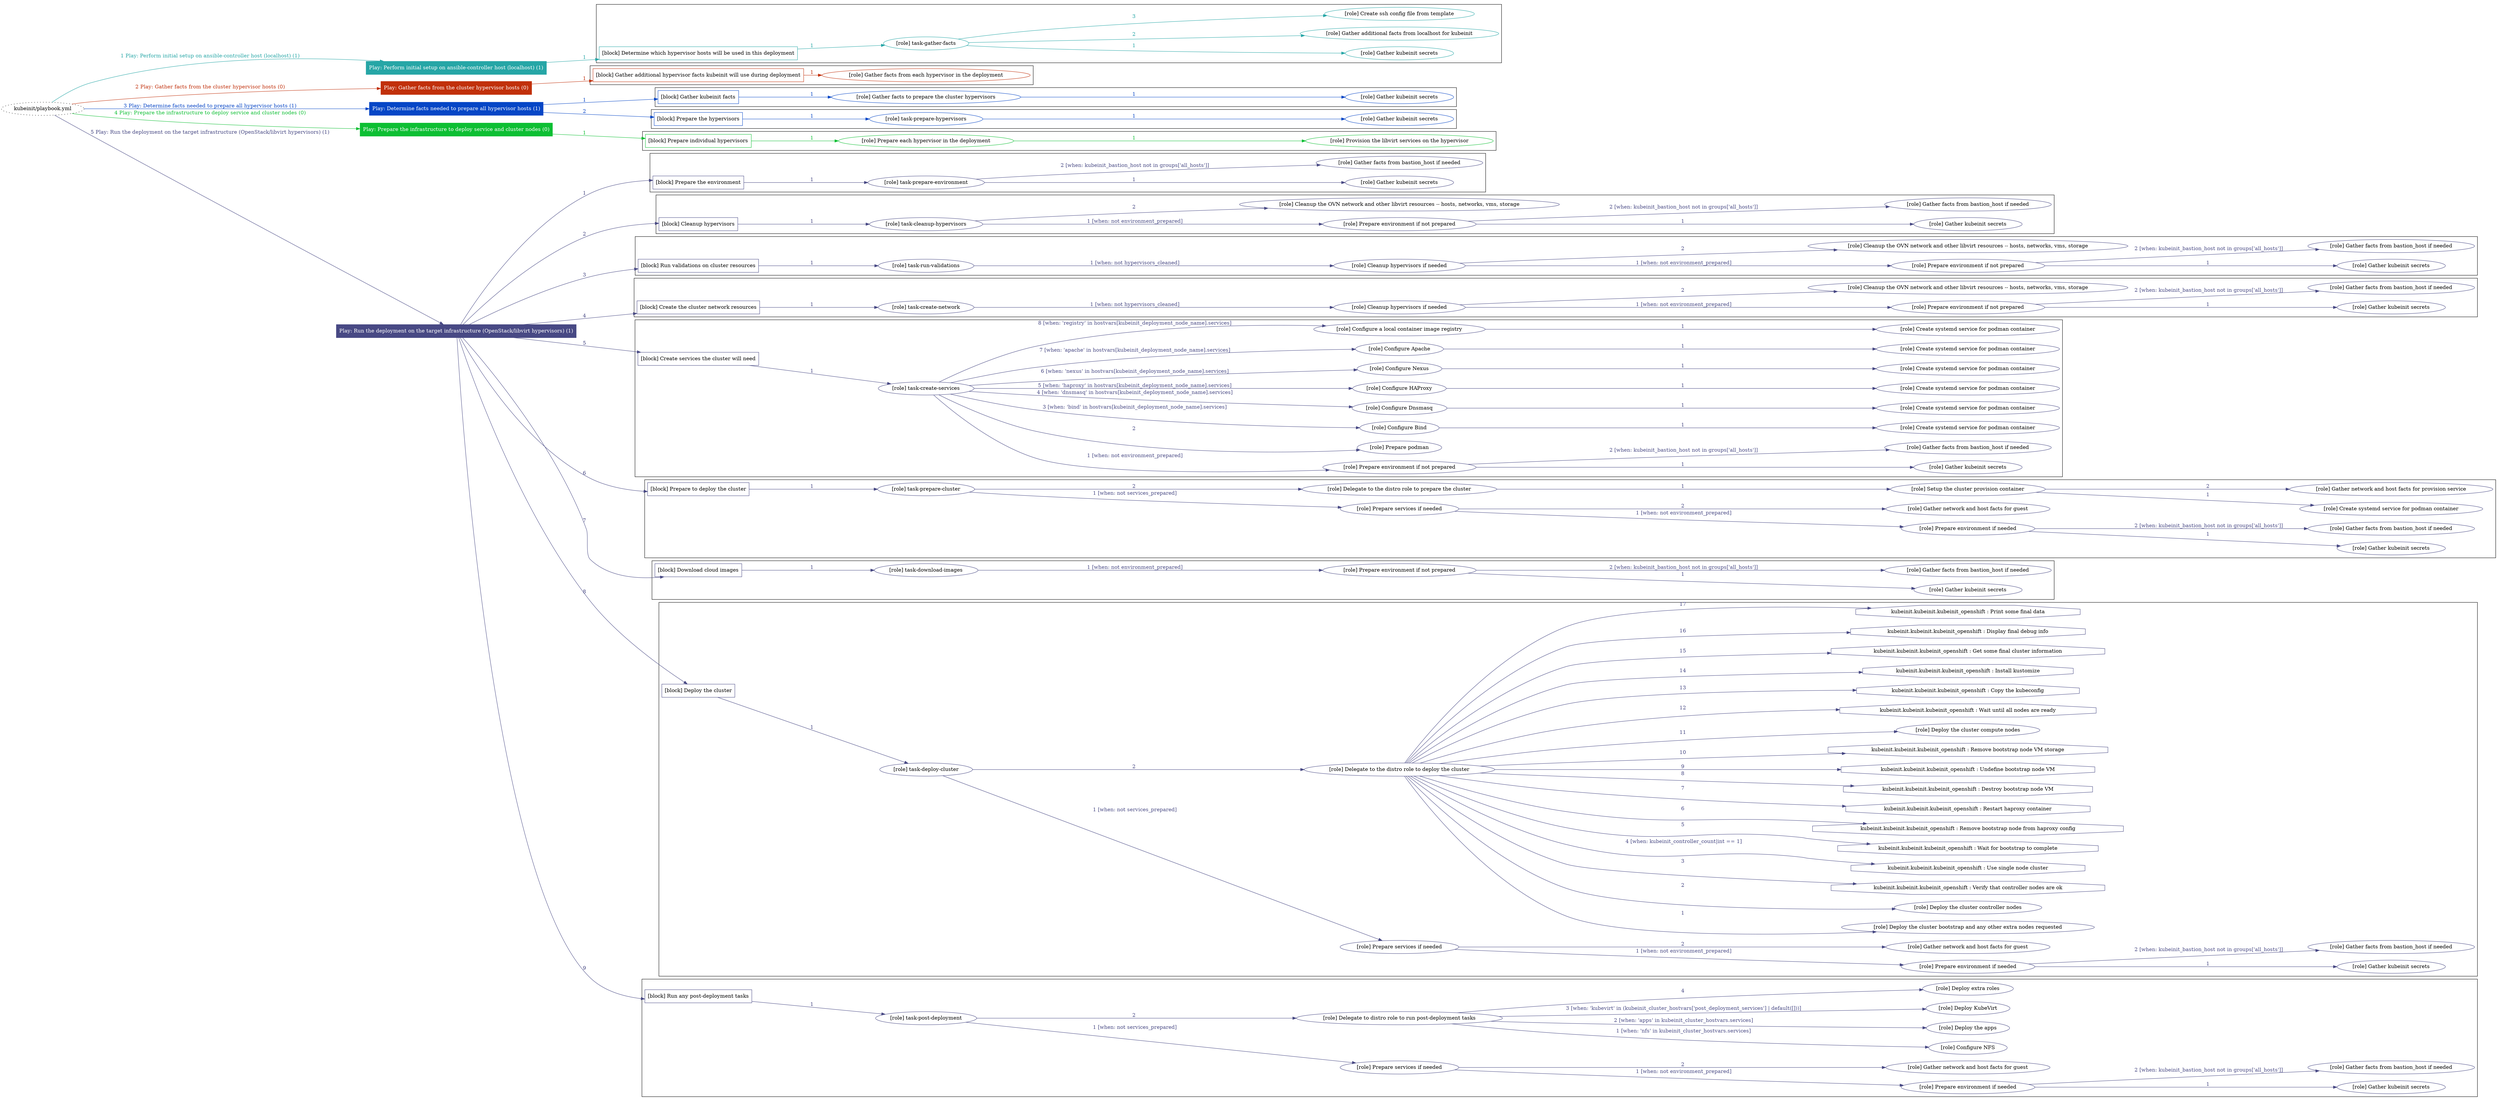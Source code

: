 digraph {
	graph [concentrate=true ordering=in rankdir=LR ratio=fill]
	edge [esep=5 sep=10]
	"kubeinit/playbook.yml" [URL="/home/runner/work/kubeinit/kubeinit/kubeinit/playbook.yml" id=playbook_22f2def9 style=dotted]
	"kubeinit/playbook.yml" -> play_e9d49653 [label="1 Play: Perform initial setup on ansible-controller host (localhost) (1)" color="#26a6a6" fontcolor="#26a6a6" id=edge_play_e9d49653 labeltooltip="1 Play: Perform initial setup on ansible-controller host (localhost) (1)" tooltip="1 Play: Perform initial setup on ansible-controller host (localhost) (1)"]
	subgraph "Play: Perform initial setup on ansible-controller host (localhost) (1)" {
		play_e9d49653 [label="Play: Perform initial setup on ansible-controller host (localhost) (1)" URL="/home/runner/work/kubeinit/kubeinit/kubeinit/playbook.yml" color="#26a6a6" fontcolor="#ffffff" id=play_e9d49653 shape=box style=filled tooltip=localhost]
		play_e9d49653 -> block_858370a3 [label=1 color="#26a6a6" fontcolor="#26a6a6" id=edge_block_858370a3 labeltooltip=1 tooltip=1]
		subgraph cluster_block_858370a3 {
			block_858370a3 [label="[block] Determine which hypervisor hosts will be used in this deployment" URL="/home/runner/work/kubeinit/kubeinit/kubeinit/playbook.yml" color="#26a6a6" id=block_858370a3 labeltooltip="Determine which hypervisor hosts will be used in this deployment" shape=box tooltip="Determine which hypervisor hosts will be used in this deployment"]
			block_858370a3 -> role_59db19fc [label="1 " color="#26a6a6" fontcolor="#26a6a6" id=edge_role_59db19fc labeltooltip="1 " tooltip="1 "]
			subgraph "task-gather-facts" {
				role_59db19fc [label="[role] task-gather-facts" URL="/home/runner/work/kubeinit/kubeinit/kubeinit/playbook.yml" color="#26a6a6" id=role_59db19fc tooltip="task-gather-facts"]
				role_59db19fc -> role_427c5284 [label="1 " color="#26a6a6" fontcolor="#26a6a6" id=edge_role_427c5284 labeltooltip="1 " tooltip="1 "]
				subgraph "Gather kubeinit secrets" {
					role_427c5284 [label="[role] Gather kubeinit secrets" URL="/home/runner/.ansible/collections/ansible_collections/kubeinit/kubeinit/roles/kubeinit_prepare/tasks/build_hypervisors_group.yml" color="#26a6a6" id=role_427c5284 tooltip="Gather kubeinit secrets"]
				}
				role_59db19fc -> role_30c509e7 [label="2 " color="#26a6a6" fontcolor="#26a6a6" id=edge_role_30c509e7 labeltooltip="2 " tooltip="2 "]
				subgraph "Gather additional facts from localhost for kubeinit" {
					role_30c509e7 [label="[role] Gather additional facts from localhost for kubeinit" URL="/home/runner/.ansible/collections/ansible_collections/kubeinit/kubeinit/roles/kubeinit_prepare/tasks/build_hypervisors_group.yml" color="#26a6a6" id=role_30c509e7 tooltip="Gather additional facts from localhost for kubeinit"]
				}
				role_59db19fc -> role_d43e4372 [label="3 " color="#26a6a6" fontcolor="#26a6a6" id=edge_role_d43e4372 labeltooltip="3 " tooltip="3 "]
				subgraph "Create ssh config file from template" {
					role_d43e4372 [label="[role] Create ssh config file from template" URL="/home/runner/.ansible/collections/ansible_collections/kubeinit/kubeinit/roles/kubeinit_prepare/tasks/build_hypervisors_group.yml" color="#26a6a6" id=role_d43e4372 tooltip="Create ssh config file from template"]
				}
			}
		}
	}
	"kubeinit/playbook.yml" -> play_21fd497b [label="2 Play: Gather facts from the cluster hypervisor hosts (0)" color="#c1300b" fontcolor="#c1300b" id=edge_play_21fd497b labeltooltip="2 Play: Gather facts from the cluster hypervisor hosts (0)" tooltip="2 Play: Gather facts from the cluster hypervisor hosts (0)"]
	subgraph "Play: Gather facts from the cluster hypervisor hosts (0)" {
		play_21fd497b [label="Play: Gather facts from the cluster hypervisor hosts (0)" URL="/home/runner/work/kubeinit/kubeinit/kubeinit/playbook.yml" color="#c1300b" fontcolor="#ffffff" id=play_21fd497b shape=box style=filled tooltip="Play: Gather facts from the cluster hypervisor hosts (0)"]
		play_21fd497b -> block_4d0b6275 [label=1 color="#c1300b" fontcolor="#c1300b" id=edge_block_4d0b6275 labeltooltip=1 tooltip=1]
		subgraph cluster_block_4d0b6275 {
			block_4d0b6275 [label="[block] Gather additional hypervisor facts kubeinit will use during deployment" URL="/home/runner/work/kubeinit/kubeinit/kubeinit/playbook.yml" color="#c1300b" id=block_4d0b6275 labeltooltip="Gather additional hypervisor facts kubeinit will use during deployment" shape=box tooltip="Gather additional hypervisor facts kubeinit will use during deployment"]
			block_4d0b6275 -> role_65ac2c9b [label="1 " color="#c1300b" fontcolor="#c1300b" id=edge_role_65ac2c9b labeltooltip="1 " tooltip="1 "]
			subgraph "Gather facts from each hypervisor in the deployment" {
				role_65ac2c9b [label="[role] Gather facts from each hypervisor in the deployment" URL="/home/runner/work/kubeinit/kubeinit/kubeinit/playbook.yml" color="#c1300b" id=role_65ac2c9b tooltip="Gather facts from each hypervisor in the deployment"]
			}
		}
	}
	"kubeinit/playbook.yml" -> play_c9f71775 [label="3 Play: Determine facts needed to prepare all hypervisor hosts (1)" color="#0646c6" fontcolor="#0646c6" id=edge_play_c9f71775 labeltooltip="3 Play: Determine facts needed to prepare all hypervisor hosts (1)" tooltip="3 Play: Determine facts needed to prepare all hypervisor hosts (1)"]
	subgraph "Play: Determine facts needed to prepare all hypervisor hosts (1)" {
		play_c9f71775 [label="Play: Determine facts needed to prepare all hypervisor hosts (1)" URL="/home/runner/work/kubeinit/kubeinit/kubeinit/playbook.yml" color="#0646c6" fontcolor="#ffffff" id=play_c9f71775 shape=box style=filled tooltip=localhost]
		play_c9f71775 -> block_6d0caf6b [label=1 color="#0646c6" fontcolor="#0646c6" id=edge_block_6d0caf6b labeltooltip=1 tooltip=1]
		subgraph cluster_block_6d0caf6b {
			block_6d0caf6b [label="[block] Gather kubeinit facts" URL="/home/runner/work/kubeinit/kubeinit/kubeinit/playbook.yml" color="#0646c6" id=block_6d0caf6b labeltooltip="Gather kubeinit facts" shape=box tooltip="Gather kubeinit facts"]
			block_6d0caf6b -> role_c8adbaf5 [label="1 " color="#0646c6" fontcolor="#0646c6" id=edge_role_c8adbaf5 labeltooltip="1 " tooltip="1 "]
			subgraph "Gather facts to prepare the cluster hypervisors" {
				role_c8adbaf5 [label="[role] Gather facts to prepare the cluster hypervisors" URL="/home/runner/work/kubeinit/kubeinit/kubeinit/playbook.yml" color="#0646c6" id=role_c8adbaf5 tooltip="Gather facts to prepare the cluster hypervisors"]
				role_c8adbaf5 -> role_fbb67464 [label="1 " color="#0646c6" fontcolor="#0646c6" id=edge_role_fbb67464 labeltooltip="1 " tooltip="1 "]
				subgraph "Gather kubeinit secrets" {
					role_fbb67464 [label="[role] Gather kubeinit secrets" URL="/home/runner/.ansible/collections/ansible_collections/kubeinit/kubeinit/roles/kubeinit_prepare/tasks/gather_kubeinit_facts.yml" color="#0646c6" id=role_fbb67464 tooltip="Gather kubeinit secrets"]
				}
			}
		}
		play_c9f71775 -> block_2ffc2275 [label=2 color="#0646c6" fontcolor="#0646c6" id=edge_block_2ffc2275 labeltooltip=2 tooltip=2]
		subgraph cluster_block_2ffc2275 {
			block_2ffc2275 [label="[block] Prepare the hypervisors" URL="/home/runner/work/kubeinit/kubeinit/kubeinit/playbook.yml" color="#0646c6" id=block_2ffc2275 labeltooltip="Prepare the hypervisors" shape=box tooltip="Prepare the hypervisors"]
			block_2ffc2275 -> role_33da8b4b [label="1 " color="#0646c6" fontcolor="#0646c6" id=edge_role_33da8b4b labeltooltip="1 " tooltip="1 "]
			subgraph "task-prepare-hypervisors" {
				role_33da8b4b [label="[role] task-prepare-hypervisors" URL="/home/runner/work/kubeinit/kubeinit/kubeinit/playbook.yml" color="#0646c6" id=role_33da8b4b tooltip="task-prepare-hypervisors"]
				role_33da8b4b -> role_52b2051a [label="1 " color="#0646c6" fontcolor="#0646c6" id=edge_role_52b2051a labeltooltip="1 " tooltip="1 "]
				subgraph "Gather kubeinit secrets" {
					role_52b2051a [label="[role] Gather kubeinit secrets" URL="/home/runner/.ansible/collections/ansible_collections/kubeinit/kubeinit/roles/kubeinit_prepare/tasks/gather_kubeinit_facts.yml" color="#0646c6" id=role_52b2051a tooltip="Gather kubeinit secrets"]
				}
			}
		}
	}
	"kubeinit/playbook.yml" -> play_b12a53d4 [label="4 Play: Prepare the infrastructure to deploy service and cluster nodes (0)" color="#0dbf33" fontcolor="#0dbf33" id=edge_play_b12a53d4 labeltooltip="4 Play: Prepare the infrastructure to deploy service and cluster nodes (0)" tooltip="4 Play: Prepare the infrastructure to deploy service and cluster nodes (0)"]
	subgraph "Play: Prepare the infrastructure to deploy service and cluster nodes (0)" {
		play_b12a53d4 [label="Play: Prepare the infrastructure to deploy service and cluster nodes (0)" URL="/home/runner/work/kubeinit/kubeinit/kubeinit/playbook.yml" color="#0dbf33" fontcolor="#ffffff" id=play_b12a53d4 shape=box style=filled tooltip="Play: Prepare the infrastructure to deploy service and cluster nodes (0)"]
		play_b12a53d4 -> block_86072a5b [label=1 color="#0dbf33" fontcolor="#0dbf33" id=edge_block_86072a5b labeltooltip=1 tooltip=1]
		subgraph cluster_block_86072a5b {
			block_86072a5b [label="[block] Prepare individual hypervisors" URL="/home/runner/work/kubeinit/kubeinit/kubeinit/playbook.yml" color="#0dbf33" id=block_86072a5b labeltooltip="Prepare individual hypervisors" shape=box tooltip="Prepare individual hypervisors"]
			block_86072a5b -> role_359a7541 [label="1 " color="#0dbf33" fontcolor="#0dbf33" id=edge_role_359a7541 labeltooltip="1 " tooltip="1 "]
			subgraph "Prepare each hypervisor in the deployment" {
				role_359a7541 [label="[role] Prepare each hypervisor in the deployment" URL="/home/runner/work/kubeinit/kubeinit/kubeinit/playbook.yml" color="#0dbf33" id=role_359a7541 tooltip="Prepare each hypervisor in the deployment"]
				role_359a7541 -> role_eebf4a3b [label="1 " color="#0dbf33" fontcolor="#0dbf33" id=edge_role_eebf4a3b labeltooltip="1 " tooltip="1 "]
				subgraph "Provision the libvirt services on the hypervisor" {
					role_eebf4a3b [label="[role] Provision the libvirt services on the hypervisor" URL="/home/runner/.ansible/collections/ansible_collections/kubeinit/kubeinit/roles/kubeinit_prepare/tasks/prepare_hypervisor.yml" color="#0dbf33" id=role_eebf4a3b tooltip="Provision the libvirt services on the hypervisor"]
				}
			}
		}
	}
	"kubeinit/playbook.yml" -> play_af49dfc6 [label="5 Play: Run the deployment on the target infrastructure (OpenStack/libvirt hypervisors) (1)" color="#484984" fontcolor="#484984" id=edge_play_af49dfc6 labeltooltip="5 Play: Run the deployment on the target infrastructure (OpenStack/libvirt hypervisors) (1)" tooltip="5 Play: Run the deployment on the target infrastructure (OpenStack/libvirt hypervisors) (1)"]
	subgraph "Play: Run the deployment on the target infrastructure (OpenStack/libvirt hypervisors) (1)" {
		play_af49dfc6 [label="Play: Run the deployment on the target infrastructure (OpenStack/libvirt hypervisors) (1)" URL="/home/runner/work/kubeinit/kubeinit/kubeinit/playbook.yml" color="#484984" fontcolor="#ffffff" id=play_af49dfc6 shape=box style=filled tooltip=localhost]
		play_af49dfc6 -> block_eb5d62c0 [label=1 color="#484984" fontcolor="#484984" id=edge_block_eb5d62c0 labeltooltip=1 tooltip=1]
		subgraph cluster_block_eb5d62c0 {
			block_eb5d62c0 [label="[block] Prepare the environment" URL="/home/runner/work/kubeinit/kubeinit/kubeinit/playbook.yml" color="#484984" id=block_eb5d62c0 labeltooltip="Prepare the environment" shape=box tooltip="Prepare the environment"]
			block_eb5d62c0 -> role_1f3ec9f9 [label="1 " color="#484984" fontcolor="#484984" id=edge_role_1f3ec9f9 labeltooltip="1 " tooltip="1 "]
			subgraph "task-prepare-environment" {
				role_1f3ec9f9 [label="[role] task-prepare-environment" URL="/home/runner/work/kubeinit/kubeinit/kubeinit/playbook.yml" color="#484984" id=role_1f3ec9f9 tooltip="task-prepare-environment"]
				role_1f3ec9f9 -> role_611fd9f9 [label="1 " color="#484984" fontcolor="#484984" id=edge_role_611fd9f9 labeltooltip="1 " tooltip="1 "]
				subgraph "Gather kubeinit secrets" {
					role_611fd9f9 [label="[role] Gather kubeinit secrets" URL="/home/runner/.ansible/collections/ansible_collections/kubeinit/kubeinit/roles/kubeinit_prepare/tasks/gather_kubeinit_facts.yml" color="#484984" id=role_611fd9f9 tooltip="Gather kubeinit secrets"]
				}
				role_1f3ec9f9 -> role_42afbe12 [label="2 [when: kubeinit_bastion_host not in groups['all_hosts']]" color="#484984" fontcolor="#484984" id=edge_role_42afbe12 labeltooltip="2 [when: kubeinit_bastion_host not in groups['all_hosts']]" tooltip="2 [when: kubeinit_bastion_host not in groups['all_hosts']]"]
				subgraph "Gather facts from bastion_host if needed" {
					role_42afbe12 [label="[role] Gather facts from bastion_host if needed" URL="/home/runner/.ansible/collections/ansible_collections/kubeinit/kubeinit/roles/kubeinit_prepare/tasks/main.yml" color="#484984" id=role_42afbe12 tooltip="Gather facts from bastion_host if needed"]
				}
			}
		}
		play_af49dfc6 -> block_f49f4d35 [label=2 color="#484984" fontcolor="#484984" id=edge_block_f49f4d35 labeltooltip=2 tooltip=2]
		subgraph cluster_block_f49f4d35 {
			block_f49f4d35 [label="[block] Cleanup hypervisors" URL="/home/runner/work/kubeinit/kubeinit/kubeinit/playbook.yml" color="#484984" id=block_f49f4d35 labeltooltip="Cleanup hypervisors" shape=box tooltip="Cleanup hypervisors"]
			block_f49f4d35 -> role_cf615bca [label="1 " color="#484984" fontcolor="#484984" id=edge_role_cf615bca labeltooltip="1 " tooltip="1 "]
			subgraph "task-cleanup-hypervisors" {
				role_cf615bca [label="[role] task-cleanup-hypervisors" URL="/home/runner/work/kubeinit/kubeinit/kubeinit/playbook.yml" color="#484984" id=role_cf615bca tooltip="task-cleanup-hypervisors"]
				role_cf615bca -> role_b2c3579e [label="1 [when: not environment_prepared]" color="#484984" fontcolor="#484984" id=edge_role_b2c3579e labeltooltip="1 [when: not environment_prepared]" tooltip="1 [when: not environment_prepared]"]
				subgraph "Prepare environment if not prepared" {
					role_b2c3579e [label="[role] Prepare environment if not prepared" URL="/home/runner/.ansible/collections/ansible_collections/kubeinit/kubeinit/roles/kubeinit_libvirt/tasks/cleanup_hypervisors.yml" color="#484984" id=role_b2c3579e tooltip="Prepare environment if not prepared"]
					role_b2c3579e -> role_8cc90ff3 [label="1 " color="#484984" fontcolor="#484984" id=edge_role_8cc90ff3 labeltooltip="1 " tooltip="1 "]
					subgraph "Gather kubeinit secrets" {
						role_8cc90ff3 [label="[role] Gather kubeinit secrets" URL="/home/runner/.ansible/collections/ansible_collections/kubeinit/kubeinit/roles/kubeinit_prepare/tasks/gather_kubeinit_facts.yml" color="#484984" id=role_8cc90ff3 tooltip="Gather kubeinit secrets"]
					}
					role_b2c3579e -> role_d0eb9cb0 [label="2 [when: kubeinit_bastion_host not in groups['all_hosts']]" color="#484984" fontcolor="#484984" id=edge_role_d0eb9cb0 labeltooltip="2 [when: kubeinit_bastion_host not in groups['all_hosts']]" tooltip="2 [when: kubeinit_bastion_host not in groups['all_hosts']]"]
					subgraph "Gather facts from bastion_host if needed" {
						role_d0eb9cb0 [label="[role] Gather facts from bastion_host if needed" URL="/home/runner/.ansible/collections/ansible_collections/kubeinit/kubeinit/roles/kubeinit_prepare/tasks/main.yml" color="#484984" id=role_d0eb9cb0 tooltip="Gather facts from bastion_host if needed"]
					}
				}
				role_cf615bca -> role_2bdb0b60 [label="2 " color="#484984" fontcolor="#484984" id=edge_role_2bdb0b60 labeltooltip="2 " tooltip="2 "]
				subgraph "Cleanup the OVN network and other libvirt resources -- hosts, networks, vms, storage" {
					role_2bdb0b60 [label="[role] Cleanup the OVN network and other libvirt resources -- hosts, networks, vms, storage" URL="/home/runner/.ansible/collections/ansible_collections/kubeinit/kubeinit/roles/kubeinit_libvirt/tasks/cleanup_hypervisors.yml" color="#484984" id=role_2bdb0b60 tooltip="Cleanup the OVN network and other libvirt resources -- hosts, networks, vms, storage"]
				}
			}
		}
		play_af49dfc6 -> block_0d3b8a29 [label=3 color="#484984" fontcolor="#484984" id=edge_block_0d3b8a29 labeltooltip=3 tooltip=3]
		subgraph cluster_block_0d3b8a29 {
			block_0d3b8a29 [label="[block] Run validations on cluster resources" URL="/home/runner/work/kubeinit/kubeinit/kubeinit/playbook.yml" color="#484984" id=block_0d3b8a29 labeltooltip="Run validations on cluster resources" shape=box tooltip="Run validations on cluster resources"]
			block_0d3b8a29 -> role_00ba39c3 [label="1 " color="#484984" fontcolor="#484984" id=edge_role_00ba39c3 labeltooltip="1 " tooltip="1 "]
			subgraph "task-run-validations" {
				role_00ba39c3 [label="[role] task-run-validations" URL="/home/runner/work/kubeinit/kubeinit/kubeinit/playbook.yml" color="#484984" id=role_00ba39c3 tooltip="task-run-validations"]
				role_00ba39c3 -> role_abd146b7 [label="1 [when: not hypervisors_cleaned]" color="#484984" fontcolor="#484984" id=edge_role_abd146b7 labeltooltip="1 [when: not hypervisors_cleaned]" tooltip="1 [when: not hypervisors_cleaned]"]
				subgraph "Cleanup hypervisors if needed" {
					role_abd146b7 [label="[role] Cleanup hypervisors if needed" URL="/home/runner/.ansible/collections/ansible_collections/kubeinit/kubeinit/roles/kubeinit_validations/tasks/main.yml" color="#484984" id=role_abd146b7 tooltip="Cleanup hypervisors if needed"]
					role_abd146b7 -> role_ceede71e [label="1 [when: not environment_prepared]" color="#484984" fontcolor="#484984" id=edge_role_ceede71e labeltooltip="1 [when: not environment_prepared]" tooltip="1 [when: not environment_prepared]"]
					subgraph "Prepare environment if not prepared" {
						role_ceede71e [label="[role] Prepare environment if not prepared" URL="/home/runner/.ansible/collections/ansible_collections/kubeinit/kubeinit/roles/kubeinit_libvirt/tasks/cleanup_hypervisors.yml" color="#484984" id=role_ceede71e tooltip="Prepare environment if not prepared"]
						role_ceede71e -> role_238e0a2a [label="1 " color="#484984" fontcolor="#484984" id=edge_role_238e0a2a labeltooltip="1 " tooltip="1 "]
						subgraph "Gather kubeinit secrets" {
							role_238e0a2a [label="[role] Gather kubeinit secrets" URL="/home/runner/.ansible/collections/ansible_collections/kubeinit/kubeinit/roles/kubeinit_prepare/tasks/gather_kubeinit_facts.yml" color="#484984" id=role_238e0a2a tooltip="Gather kubeinit secrets"]
						}
						role_ceede71e -> role_00f4a775 [label="2 [when: kubeinit_bastion_host not in groups['all_hosts']]" color="#484984" fontcolor="#484984" id=edge_role_00f4a775 labeltooltip="2 [when: kubeinit_bastion_host not in groups['all_hosts']]" tooltip="2 [when: kubeinit_bastion_host not in groups['all_hosts']]"]
						subgraph "Gather facts from bastion_host if needed" {
							role_00f4a775 [label="[role] Gather facts from bastion_host if needed" URL="/home/runner/.ansible/collections/ansible_collections/kubeinit/kubeinit/roles/kubeinit_prepare/tasks/main.yml" color="#484984" id=role_00f4a775 tooltip="Gather facts from bastion_host if needed"]
						}
					}
					role_abd146b7 -> role_86da0c38 [label="2 " color="#484984" fontcolor="#484984" id=edge_role_86da0c38 labeltooltip="2 " tooltip="2 "]
					subgraph "Cleanup the OVN network and other libvirt resources -- hosts, networks, vms, storage" {
						role_86da0c38 [label="[role] Cleanup the OVN network and other libvirt resources -- hosts, networks, vms, storage" URL="/home/runner/.ansible/collections/ansible_collections/kubeinit/kubeinit/roles/kubeinit_libvirt/tasks/cleanup_hypervisors.yml" color="#484984" id=role_86da0c38 tooltip="Cleanup the OVN network and other libvirt resources -- hosts, networks, vms, storage"]
					}
				}
			}
		}
		play_af49dfc6 -> block_773fb707 [label=4 color="#484984" fontcolor="#484984" id=edge_block_773fb707 labeltooltip=4 tooltip=4]
		subgraph cluster_block_773fb707 {
			block_773fb707 [label="[block] Create the cluster network resources" URL="/home/runner/work/kubeinit/kubeinit/kubeinit/playbook.yml" color="#484984" id=block_773fb707 labeltooltip="Create the cluster network resources" shape=box tooltip="Create the cluster network resources"]
			block_773fb707 -> role_864d8fce [label="1 " color="#484984" fontcolor="#484984" id=edge_role_864d8fce labeltooltip="1 " tooltip="1 "]
			subgraph "task-create-network" {
				role_864d8fce [label="[role] task-create-network" URL="/home/runner/work/kubeinit/kubeinit/kubeinit/playbook.yml" color="#484984" id=role_864d8fce tooltip="task-create-network"]
				role_864d8fce -> role_f3479cf0 [label="1 [when: not hypervisors_cleaned]" color="#484984" fontcolor="#484984" id=edge_role_f3479cf0 labeltooltip="1 [when: not hypervisors_cleaned]" tooltip="1 [when: not hypervisors_cleaned]"]
				subgraph "Cleanup hypervisors if needed" {
					role_f3479cf0 [label="[role] Cleanup hypervisors if needed" URL="/home/runner/.ansible/collections/ansible_collections/kubeinit/kubeinit/roles/kubeinit_libvirt/tasks/create_network.yml" color="#484984" id=role_f3479cf0 tooltip="Cleanup hypervisors if needed"]
					role_f3479cf0 -> role_310f4dbb [label="1 [when: not environment_prepared]" color="#484984" fontcolor="#484984" id=edge_role_310f4dbb labeltooltip="1 [when: not environment_prepared]" tooltip="1 [when: not environment_prepared]"]
					subgraph "Prepare environment if not prepared" {
						role_310f4dbb [label="[role] Prepare environment if not prepared" URL="/home/runner/.ansible/collections/ansible_collections/kubeinit/kubeinit/roles/kubeinit_libvirt/tasks/cleanup_hypervisors.yml" color="#484984" id=role_310f4dbb tooltip="Prepare environment if not prepared"]
						role_310f4dbb -> role_57b6fb49 [label="1 " color="#484984" fontcolor="#484984" id=edge_role_57b6fb49 labeltooltip="1 " tooltip="1 "]
						subgraph "Gather kubeinit secrets" {
							role_57b6fb49 [label="[role] Gather kubeinit secrets" URL="/home/runner/.ansible/collections/ansible_collections/kubeinit/kubeinit/roles/kubeinit_prepare/tasks/gather_kubeinit_facts.yml" color="#484984" id=role_57b6fb49 tooltip="Gather kubeinit secrets"]
						}
						role_310f4dbb -> role_a7206863 [label="2 [when: kubeinit_bastion_host not in groups['all_hosts']]" color="#484984" fontcolor="#484984" id=edge_role_a7206863 labeltooltip="2 [when: kubeinit_bastion_host not in groups['all_hosts']]" tooltip="2 [when: kubeinit_bastion_host not in groups['all_hosts']]"]
						subgraph "Gather facts from bastion_host if needed" {
							role_a7206863 [label="[role] Gather facts from bastion_host if needed" URL="/home/runner/.ansible/collections/ansible_collections/kubeinit/kubeinit/roles/kubeinit_prepare/tasks/main.yml" color="#484984" id=role_a7206863 tooltip="Gather facts from bastion_host if needed"]
						}
					}
					role_f3479cf0 -> role_daac934d [label="2 " color="#484984" fontcolor="#484984" id=edge_role_daac934d labeltooltip="2 " tooltip="2 "]
					subgraph "Cleanup the OVN network and other libvirt resources -- hosts, networks, vms, storage" {
						role_daac934d [label="[role] Cleanup the OVN network and other libvirt resources -- hosts, networks, vms, storage" URL="/home/runner/.ansible/collections/ansible_collections/kubeinit/kubeinit/roles/kubeinit_libvirt/tasks/cleanup_hypervisors.yml" color="#484984" id=role_daac934d tooltip="Cleanup the OVN network and other libvirt resources -- hosts, networks, vms, storage"]
					}
				}
			}
		}
		play_af49dfc6 -> block_1097e313 [label=5 color="#484984" fontcolor="#484984" id=edge_block_1097e313 labeltooltip=5 tooltip=5]
		subgraph cluster_block_1097e313 {
			block_1097e313 [label="[block] Create services the cluster will need" URL="/home/runner/work/kubeinit/kubeinit/kubeinit/playbook.yml" color="#484984" id=block_1097e313 labeltooltip="Create services the cluster will need" shape=box tooltip="Create services the cluster will need"]
			block_1097e313 -> role_9b9523c7 [label="1 " color="#484984" fontcolor="#484984" id=edge_role_9b9523c7 labeltooltip="1 " tooltip="1 "]
			subgraph "task-create-services" {
				role_9b9523c7 [label="[role] task-create-services" URL="/home/runner/work/kubeinit/kubeinit/kubeinit/playbook.yml" color="#484984" id=role_9b9523c7 tooltip="task-create-services"]
				role_9b9523c7 -> role_6f8e5a86 [label="1 [when: not environment_prepared]" color="#484984" fontcolor="#484984" id=edge_role_6f8e5a86 labeltooltip="1 [when: not environment_prepared]" tooltip="1 [when: not environment_prepared]"]
				subgraph "Prepare environment if not prepared" {
					role_6f8e5a86 [label="[role] Prepare environment if not prepared" URL="/home/runner/.ansible/collections/ansible_collections/kubeinit/kubeinit/roles/kubeinit_services/tasks/main.yml" color="#484984" id=role_6f8e5a86 tooltip="Prepare environment if not prepared"]
					role_6f8e5a86 -> role_38eb6a26 [label="1 " color="#484984" fontcolor="#484984" id=edge_role_38eb6a26 labeltooltip="1 " tooltip="1 "]
					subgraph "Gather kubeinit secrets" {
						role_38eb6a26 [label="[role] Gather kubeinit secrets" URL="/home/runner/.ansible/collections/ansible_collections/kubeinit/kubeinit/roles/kubeinit_prepare/tasks/gather_kubeinit_facts.yml" color="#484984" id=role_38eb6a26 tooltip="Gather kubeinit secrets"]
					}
					role_6f8e5a86 -> role_6a01a89a [label="2 [when: kubeinit_bastion_host not in groups['all_hosts']]" color="#484984" fontcolor="#484984" id=edge_role_6a01a89a labeltooltip="2 [when: kubeinit_bastion_host not in groups['all_hosts']]" tooltip="2 [when: kubeinit_bastion_host not in groups['all_hosts']]"]
					subgraph "Gather facts from bastion_host if needed" {
						role_6a01a89a [label="[role] Gather facts from bastion_host if needed" URL="/home/runner/.ansible/collections/ansible_collections/kubeinit/kubeinit/roles/kubeinit_prepare/tasks/main.yml" color="#484984" id=role_6a01a89a tooltip="Gather facts from bastion_host if needed"]
					}
				}
				role_9b9523c7 -> role_5846e90a [label="2 " color="#484984" fontcolor="#484984" id=edge_role_5846e90a labeltooltip="2 " tooltip="2 "]
				subgraph "Prepare podman" {
					role_5846e90a [label="[role] Prepare podman" URL="/home/runner/.ansible/collections/ansible_collections/kubeinit/kubeinit/roles/kubeinit_services/tasks/00_create_service_pod.yml" color="#484984" id=role_5846e90a tooltip="Prepare podman"]
				}
				role_9b9523c7 -> role_76909989 [label="3 [when: 'bind' in hostvars[kubeinit_deployment_node_name].services]" color="#484984" fontcolor="#484984" id=edge_role_76909989 labeltooltip="3 [when: 'bind' in hostvars[kubeinit_deployment_node_name].services]" tooltip="3 [when: 'bind' in hostvars[kubeinit_deployment_node_name].services]"]
				subgraph "Configure Bind" {
					role_76909989 [label="[role] Configure Bind" URL="/home/runner/.ansible/collections/ansible_collections/kubeinit/kubeinit/roles/kubeinit_services/tasks/start_services_containers.yml" color="#484984" id=role_76909989 tooltip="Configure Bind"]
					role_76909989 -> role_0437ca1a [label="1 " color="#484984" fontcolor="#484984" id=edge_role_0437ca1a labeltooltip="1 " tooltip="1 "]
					subgraph "Create systemd service for podman container" {
						role_0437ca1a [label="[role] Create systemd service for podman container" URL="/home/runner/.ansible/collections/ansible_collections/kubeinit/kubeinit/roles/kubeinit_bind/tasks/main.yml" color="#484984" id=role_0437ca1a tooltip="Create systemd service for podman container"]
					}
				}
				role_9b9523c7 -> role_59ca80bc [label="4 [when: 'dnsmasq' in hostvars[kubeinit_deployment_node_name].services]" color="#484984" fontcolor="#484984" id=edge_role_59ca80bc labeltooltip="4 [when: 'dnsmasq' in hostvars[kubeinit_deployment_node_name].services]" tooltip="4 [when: 'dnsmasq' in hostvars[kubeinit_deployment_node_name].services]"]
				subgraph "Configure Dnsmasq" {
					role_59ca80bc [label="[role] Configure Dnsmasq" URL="/home/runner/.ansible/collections/ansible_collections/kubeinit/kubeinit/roles/kubeinit_services/tasks/start_services_containers.yml" color="#484984" id=role_59ca80bc tooltip="Configure Dnsmasq"]
					role_59ca80bc -> role_e14ece57 [label="1 " color="#484984" fontcolor="#484984" id=edge_role_e14ece57 labeltooltip="1 " tooltip="1 "]
					subgraph "Create systemd service for podman container" {
						role_e14ece57 [label="[role] Create systemd service for podman container" URL="/home/runner/.ansible/collections/ansible_collections/kubeinit/kubeinit/roles/kubeinit_dnsmasq/tasks/main.yml" color="#484984" id=role_e14ece57 tooltip="Create systemd service for podman container"]
					}
				}
				role_9b9523c7 -> role_d20ad225 [label="5 [when: 'haproxy' in hostvars[kubeinit_deployment_node_name].services]" color="#484984" fontcolor="#484984" id=edge_role_d20ad225 labeltooltip="5 [when: 'haproxy' in hostvars[kubeinit_deployment_node_name].services]" tooltip="5 [when: 'haproxy' in hostvars[kubeinit_deployment_node_name].services]"]
				subgraph "Configure HAProxy" {
					role_d20ad225 [label="[role] Configure HAProxy" URL="/home/runner/.ansible/collections/ansible_collections/kubeinit/kubeinit/roles/kubeinit_services/tasks/start_services_containers.yml" color="#484984" id=role_d20ad225 tooltip="Configure HAProxy"]
					role_d20ad225 -> role_2087db66 [label="1 " color="#484984" fontcolor="#484984" id=edge_role_2087db66 labeltooltip="1 " tooltip="1 "]
					subgraph "Create systemd service for podman container" {
						role_2087db66 [label="[role] Create systemd service for podman container" URL="/home/runner/.ansible/collections/ansible_collections/kubeinit/kubeinit/roles/kubeinit_haproxy/tasks/main.yml" color="#484984" id=role_2087db66 tooltip="Create systemd service for podman container"]
					}
				}
				role_9b9523c7 -> role_9304876e [label="6 [when: 'nexus' in hostvars[kubeinit_deployment_node_name].services]" color="#484984" fontcolor="#484984" id=edge_role_9304876e labeltooltip="6 [when: 'nexus' in hostvars[kubeinit_deployment_node_name].services]" tooltip="6 [when: 'nexus' in hostvars[kubeinit_deployment_node_name].services]"]
				subgraph "Configure Nexus" {
					role_9304876e [label="[role] Configure Nexus" URL="/home/runner/.ansible/collections/ansible_collections/kubeinit/kubeinit/roles/kubeinit_services/tasks/start_services_containers.yml" color="#484984" id=role_9304876e tooltip="Configure Nexus"]
					role_9304876e -> role_65d03676 [label="1 " color="#484984" fontcolor="#484984" id=edge_role_65d03676 labeltooltip="1 " tooltip="1 "]
					subgraph "Create systemd service for podman container" {
						role_65d03676 [label="[role] Create systemd service for podman container" URL="/home/runner/.ansible/collections/ansible_collections/kubeinit/kubeinit/roles/kubeinit_nexus/tasks/main.yml" color="#484984" id=role_65d03676 tooltip="Create systemd service for podman container"]
					}
				}
				role_9b9523c7 -> role_025f0d6d [label="7 [when: 'apache' in hostvars[kubeinit_deployment_node_name].services]" color="#484984" fontcolor="#484984" id=edge_role_025f0d6d labeltooltip="7 [when: 'apache' in hostvars[kubeinit_deployment_node_name].services]" tooltip="7 [when: 'apache' in hostvars[kubeinit_deployment_node_name].services]"]
				subgraph "Configure Apache" {
					role_025f0d6d [label="[role] Configure Apache" URL="/home/runner/.ansible/collections/ansible_collections/kubeinit/kubeinit/roles/kubeinit_services/tasks/start_services_containers.yml" color="#484984" id=role_025f0d6d tooltip="Configure Apache"]
					role_025f0d6d -> role_029f773d [label="1 " color="#484984" fontcolor="#484984" id=edge_role_029f773d labeltooltip="1 " tooltip="1 "]
					subgraph "Create systemd service for podman container" {
						role_029f773d [label="[role] Create systemd service for podman container" URL="/home/runner/.ansible/collections/ansible_collections/kubeinit/kubeinit/roles/kubeinit_apache/tasks/main.yml" color="#484984" id=role_029f773d tooltip="Create systemd service for podman container"]
					}
				}
				role_9b9523c7 -> role_67a746ed [label="8 [when: 'registry' in hostvars[kubeinit_deployment_node_name].services]" color="#484984" fontcolor="#484984" id=edge_role_67a746ed labeltooltip="8 [when: 'registry' in hostvars[kubeinit_deployment_node_name].services]" tooltip="8 [when: 'registry' in hostvars[kubeinit_deployment_node_name].services]"]
				subgraph "Configure a local container image registry" {
					role_67a746ed [label="[role] Configure a local container image registry" URL="/home/runner/.ansible/collections/ansible_collections/kubeinit/kubeinit/roles/kubeinit_services/tasks/start_services_containers.yml" color="#484984" id=role_67a746ed tooltip="Configure a local container image registry"]
					role_67a746ed -> role_7f4d5b45 [label="1 " color="#484984" fontcolor="#484984" id=edge_role_7f4d5b45 labeltooltip="1 " tooltip="1 "]
					subgraph "Create systemd service for podman container" {
						role_7f4d5b45 [label="[role] Create systemd service for podman container" URL="/home/runner/.ansible/collections/ansible_collections/kubeinit/kubeinit/roles/kubeinit_registry/tasks/main.yml" color="#484984" id=role_7f4d5b45 tooltip="Create systemd service for podman container"]
					}
				}
			}
		}
		play_af49dfc6 -> block_eb0f0420 [label=6 color="#484984" fontcolor="#484984" id=edge_block_eb0f0420 labeltooltip=6 tooltip=6]
		subgraph cluster_block_eb0f0420 {
			block_eb0f0420 [label="[block] Prepare to deploy the cluster" URL="/home/runner/work/kubeinit/kubeinit/kubeinit/playbook.yml" color="#484984" id=block_eb0f0420 labeltooltip="Prepare to deploy the cluster" shape=box tooltip="Prepare to deploy the cluster"]
			block_eb0f0420 -> role_9f429e77 [label="1 " color="#484984" fontcolor="#484984" id=edge_role_9f429e77 labeltooltip="1 " tooltip="1 "]
			subgraph "task-prepare-cluster" {
				role_9f429e77 [label="[role] task-prepare-cluster" URL="/home/runner/work/kubeinit/kubeinit/kubeinit/playbook.yml" color="#484984" id=role_9f429e77 tooltip="task-prepare-cluster"]
				role_9f429e77 -> role_1043c1a0 [label="1 [when: not services_prepared]" color="#484984" fontcolor="#484984" id=edge_role_1043c1a0 labeltooltip="1 [when: not services_prepared]" tooltip="1 [when: not services_prepared]"]
				subgraph "Prepare services if needed" {
					role_1043c1a0 [label="[role] Prepare services if needed" URL="/home/runner/.ansible/collections/ansible_collections/kubeinit/kubeinit/roles/kubeinit_prepare/tasks/prepare_cluster.yml" color="#484984" id=role_1043c1a0 tooltip="Prepare services if needed"]
					role_1043c1a0 -> role_3614bcbb [label="1 [when: not environment_prepared]" color="#484984" fontcolor="#484984" id=edge_role_3614bcbb labeltooltip="1 [when: not environment_prepared]" tooltip="1 [when: not environment_prepared]"]
					subgraph "Prepare environment if needed" {
						role_3614bcbb [label="[role] Prepare environment if needed" URL="/home/runner/.ansible/collections/ansible_collections/kubeinit/kubeinit/roles/kubeinit_services/tasks/prepare_services.yml" color="#484984" id=role_3614bcbb tooltip="Prepare environment if needed"]
						role_3614bcbb -> role_c96a6810 [label="1 " color="#484984" fontcolor="#484984" id=edge_role_c96a6810 labeltooltip="1 " tooltip="1 "]
						subgraph "Gather kubeinit secrets" {
							role_c96a6810 [label="[role] Gather kubeinit secrets" URL="/home/runner/.ansible/collections/ansible_collections/kubeinit/kubeinit/roles/kubeinit_prepare/tasks/gather_kubeinit_facts.yml" color="#484984" id=role_c96a6810 tooltip="Gather kubeinit secrets"]
						}
						role_3614bcbb -> role_dfdbd563 [label="2 [when: kubeinit_bastion_host not in groups['all_hosts']]" color="#484984" fontcolor="#484984" id=edge_role_dfdbd563 labeltooltip="2 [when: kubeinit_bastion_host not in groups['all_hosts']]" tooltip="2 [when: kubeinit_bastion_host not in groups['all_hosts']]"]
						subgraph "Gather facts from bastion_host if needed" {
							role_dfdbd563 [label="[role] Gather facts from bastion_host if needed" URL="/home/runner/.ansible/collections/ansible_collections/kubeinit/kubeinit/roles/kubeinit_prepare/tasks/main.yml" color="#484984" id=role_dfdbd563 tooltip="Gather facts from bastion_host if needed"]
						}
					}
					role_1043c1a0 -> role_a86e30f2 [label="2 " color="#484984" fontcolor="#484984" id=edge_role_a86e30f2 labeltooltip="2 " tooltip="2 "]
					subgraph "Gather network and host facts for guest" {
						role_a86e30f2 [label="[role] Gather network and host facts for guest" URL="/home/runner/.ansible/collections/ansible_collections/kubeinit/kubeinit/roles/kubeinit_services/tasks/prepare_services.yml" color="#484984" id=role_a86e30f2 tooltip="Gather network and host facts for guest"]
					}
				}
				role_9f429e77 -> role_dd3354fb [label="2 " color="#484984" fontcolor="#484984" id=edge_role_dd3354fb labeltooltip="2 " tooltip="2 "]
				subgraph "Delegate to the distro role to prepare the cluster" {
					role_dd3354fb [label="[role] Delegate to the distro role to prepare the cluster" URL="/home/runner/.ansible/collections/ansible_collections/kubeinit/kubeinit/roles/kubeinit_prepare/tasks/prepare_cluster.yml" color="#484984" id=role_dd3354fb tooltip="Delegate to the distro role to prepare the cluster"]
					role_dd3354fb -> role_7b5610d9 [label="1 " color="#484984" fontcolor="#484984" id=edge_role_7b5610d9 labeltooltip="1 " tooltip="1 "]
					subgraph "Setup the cluster provision container" {
						role_7b5610d9 [label="[role] Setup the cluster provision container" URL="/home/runner/.ansible/collections/ansible_collections/kubeinit/kubeinit/roles/kubeinit_openshift/tasks/prepare_cluster.yml" color="#484984" id=role_7b5610d9 tooltip="Setup the cluster provision container"]
						role_7b5610d9 -> role_d41f7d57 [label="1 " color="#484984" fontcolor="#484984" id=edge_role_d41f7d57 labeltooltip="1 " tooltip="1 "]
						subgraph "Create systemd service for podman container" {
							role_d41f7d57 [label="[role] Create systemd service for podman container" URL="/home/runner/.ansible/collections/ansible_collections/kubeinit/kubeinit/roles/kubeinit_services/tasks/create_provision_container.yml" color="#484984" id=role_d41f7d57 tooltip="Create systemd service for podman container"]
						}
						role_7b5610d9 -> role_d00bc483 [label="2 " color="#484984" fontcolor="#484984" id=edge_role_d00bc483 labeltooltip="2 " tooltip="2 "]
						subgraph "Gather network and host facts for provision service" {
							role_d00bc483 [label="[role] Gather network and host facts for provision service" URL="/home/runner/.ansible/collections/ansible_collections/kubeinit/kubeinit/roles/kubeinit_services/tasks/create_provision_container.yml" color="#484984" id=role_d00bc483 tooltip="Gather network and host facts for provision service"]
						}
					}
				}
			}
		}
		play_af49dfc6 -> block_6579163e [label=7 color="#484984" fontcolor="#484984" id=edge_block_6579163e labeltooltip=7 tooltip=7]
		subgraph cluster_block_6579163e {
			block_6579163e [label="[block] Download cloud images" URL="/home/runner/work/kubeinit/kubeinit/kubeinit/playbook.yml" color="#484984" id=block_6579163e labeltooltip="Download cloud images" shape=box tooltip="Download cloud images"]
			block_6579163e -> role_d8432087 [label="1 " color="#484984" fontcolor="#484984" id=edge_role_d8432087 labeltooltip="1 " tooltip="1 "]
			subgraph "task-download-images" {
				role_d8432087 [label="[role] task-download-images" URL="/home/runner/work/kubeinit/kubeinit/kubeinit/playbook.yml" color="#484984" id=role_d8432087 tooltip="task-download-images"]
				role_d8432087 -> role_e567d7ef [label="1 [when: not environment_prepared]" color="#484984" fontcolor="#484984" id=edge_role_e567d7ef labeltooltip="1 [when: not environment_prepared]" tooltip="1 [when: not environment_prepared]"]
				subgraph "Prepare environment if not prepared" {
					role_e567d7ef [label="[role] Prepare environment if not prepared" URL="/home/runner/.ansible/collections/ansible_collections/kubeinit/kubeinit/roles/kubeinit_libvirt/tasks/download_cloud_images.yml" color="#484984" id=role_e567d7ef tooltip="Prepare environment if not prepared"]
					role_e567d7ef -> role_1dd0f55b [label="1 " color="#484984" fontcolor="#484984" id=edge_role_1dd0f55b labeltooltip="1 " tooltip="1 "]
					subgraph "Gather kubeinit secrets" {
						role_1dd0f55b [label="[role] Gather kubeinit secrets" URL="/home/runner/.ansible/collections/ansible_collections/kubeinit/kubeinit/roles/kubeinit_prepare/tasks/gather_kubeinit_facts.yml" color="#484984" id=role_1dd0f55b tooltip="Gather kubeinit secrets"]
					}
					role_e567d7ef -> role_2c61715c [label="2 [when: kubeinit_bastion_host not in groups['all_hosts']]" color="#484984" fontcolor="#484984" id=edge_role_2c61715c labeltooltip="2 [when: kubeinit_bastion_host not in groups['all_hosts']]" tooltip="2 [when: kubeinit_bastion_host not in groups['all_hosts']]"]
					subgraph "Gather facts from bastion_host if needed" {
						role_2c61715c [label="[role] Gather facts from bastion_host if needed" URL="/home/runner/.ansible/collections/ansible_collections/kubeinit/kubeinit/roles/kubeinit_prepare/tasks/main.yml" color="#484984" id=role_2c61715c tooltip="Gather facts from bastion_host if needed"]
					}
				}
			}
		}
		play_af49dfc6 -> block_4b2d76da [label=8 color="#484984" fontcolor="#484984" id=edge_block_4b2d76da labeltooltip=8 tooltip=8]
		subgraph cluster_block_4b2d76da {
			block_4b2d76da [label="[block] Deploy the cluster" URL="/home/runner/work/kubeinit/kubeinit/kubeinit/playbook.yml" color="#484984" id=block_4b2d76da labeltooltip="Deploy the cluster" shape=box tooltip="Deploy the cluster"]
			block_4b2d76da -> role_b35d1673 [label="1 " color="#484984" fontcolor="#484984" id=edge_role_b35d1673 labeltooltip="1 " tooltip="1 "]
			subgraph "task-deploy-cluster" {
				role_b35d1673 [label="[role] task-deploy-cluster" URL="/home/runner/work/kubeinit/kubeinit/kubeinit/playbook.yml" color="#484984" id=role_b35d1673 tooltip="task-deploy-cluster"]
				role_b35d1673 -> role_dc082d71 [label="1 [when: not services_prepared]" color="#484984" fontcolor="#484984" id=edge_role_dc082d71 labeltooltip="1 [when: not services_prepared]" tooltip="1 [when: not services_prepared]"]
				subgraph "Prepare services if needed" {
					role_dc082d71 [label="[role] Prepare services if needed" URL="/home/runner/.ansible/collections/ansible_collections/kubeinit/kubeinit/roles/kubeinit_prepare/tasks/deploy_cluster.yml" color="#484984" id=role_dc082d71 tooltip="Prepare services if needed"]
					role_dc082d71 -> role_3c0a139c [label="1 [when: not environment_prepared]" color="#484984" fontcolor="#484984" id=edge_role_3c0a139c labeltooltip="1 [when: not environment_prepared]" tooltip="1 [when: not environment_prepared]"]
					subgraph "Prepare environment if needed" {
						role_3c0a139c [label="[role] Prepare environment if needed" URL="/home/runner/.ansible/collections/ansible_collections/kubeinit/kubeinit/roles/kubeinit_services/tasks/prepare_services.yml" color="#484984" id=role_3c0a139c tooltip="Prepare environment if needed"]
						role_3c0a139c -> role_1205ba16 [label="1 " color="#484984" fontcolor="#484984" id=edge_role_1205ba16 labeltooltip="1 " tooltip="1 "]
						subgraph "Gather kubeinit secrets" {
							role_1205ba16 [label="[role] Gather kubeinit secrets" URL="/home/runner/.ansible/collections/ansible_collections/kubeinit/kubeinit/roles/kubeinit_prepare/tasks/gather_kubeinit_facts.yml" color="#484984" id=role_1205ba16 tooltip="Gather kubeinit secrets"]
						}
						role_3c0a139c -> role_ae341d49 [label="2 [when: kubeinit_bastion_host not in groups['all_hosts']]" color="#484984" fontcolor="#484984" id=edge_role_ae341d49 labeltooltip="2 [when: kubeinit_bastion_host not in groups['all_hosts']]" tooltip="2 [when: kubeinit_bastion_host not in groups['all_hosts']]"]
						subgraph "Gather facts from bastion_host if needed" {
							role_ae341d49 [label="[role] Gather facts from bastion_host if needed" URL="/home/runner/.ansible/collections/ansible_collections/kubeinit/kubeinit/roles/kubeinit_prepare/tasks/main.yml" color="#484984" id=role_ae341d49 tooltip="Gather facts from bastion_host if needed"]
						}
					}
					role_dc082d71 -> role_2b404a4e [label="2 " color="#484984" fontcolor="#484984" id=edge_role_2b404a4e labeltooltip="2 " tooltip="2 "]
					subgraph "Gather network and host facts for guest" {
						role_2b404a4e [label="[role] Gather network and host facts for guest" URL="/home/runner/.ansible/collections/ansible_collections/kubeinit/kubeinit/roles/kubeinit_services/tasks/prepare_services.yml" color="#484984" id=role_2b404a4e tooltip="Gather network and host facts for guest"]
					}
				}
				role_b35d1673 -> role_65eea78c [label="2 " color="#484984" fontcolor="#484984" id=edge_role_65eea78c labeltooltip="2 " tooltip="2 "]
				subgraph "Delegate to the distro role to deploy the cluster" {
					role_65eea78c [label="[role] Delegate to the distro role to deploy the cluster" URL="/home/runner/.ansible/collections/ansible_collections/kubeinit/kubeinit/roles/kubeinit_prepare/tasks/deploy_cluster.yml" color="#484984" id=role_65eea78c tooltip="Delegate to the distro role to deploy the cluster"]
					role_65eea78c -> role_c900d9dc [label="1 " color="#484984" fontcolor="#484984" id=edge_role_c900d9dc labeltooltip="1 " tooltip="1 "]
					subgraph "Deploy the cluster bootstrap and any other extra nodes requested" {
						role_c900d9dc [label="[role] Deploy the cluster bootstrap and any other extra nodes requested" URL="/home/runner/.ansible/collections/ansible_collections/kubeinit/kubeinit/roles/kubeinit_openshift/tasks/main.yml" color="#484984" id=role_c900d9dc tooltip="Deploy the cluster bootstrap and any other extra nodes requested"]
					}
					role_65eea78c -> role_427b19d5 [label="2 " color="#484984" fontcolor="#484984" id=edge_role_427b19d5 labeltooltip="2 " tooltip="2 "]
					subgraph "Deploy the cluster controller nodes" {
						role_427b19d5 [label="[role] Deploy the cluster controller nodes" URL="/home/runner/.ansible/collections/ansible_collections/kubeinit/kubeinit/roles/kubeinit_openshift/tasks/main.yml" color="#484984" id=role_427b19d5 tooltip="Deploy the cluster controller nodes"]
					}
					task_79d59147 [label="kubeinit.kubeinit.kubeinit_openshift : Verify that controller nodes are ok" URL="/home/runner/.ansible/collections/ansible_collections/kubeinit/kubeinit/roles/kubeinit_openshift/tasks/main.yml" color="#484984" id=task_79d59147 shape=octagon tooltip="kubeinit.kubeinit.kubeinit_openshift : Verify that controller nodes are ok"]
					role_65eea78c -> task_79d59147 [label="3 " color="#484984" fontcolor="#484984" id=edge_task_79d59147 labeltooltip="3 " tooltip="3 "]
					task_fbd69f4e [label="kubeinit.kubeinit.kubeinit_openshift : Use single node cluster" URL="/home/runner/.ansible/collections/ansible_collections/kubeinit/kubeinit/roles/kubeinit_openshift/tasks/main.yml" color="#484984" id=task_fbd69f4e shape=octagon tooltip="kubeinit.kubeinit.kubeinit_openshift : Use single node cluster"]
					role_65eea78c -> task_fbd69f4e [label="4 [when: kubeinit_controller_count|int == 1]" color="#484984" fontcolor="#484984" id=edge_task_fbd69f4e labeltooltip="4 [when: kubeinit_controller_count|int == 1]" tooltip="4 [when: kubeinit_controller_count|int == 1]"]
					task_ddf692d5 [label="kubeinit.kubeinit.kubeinit_openshift : Wait for bootstrap to complete" URL="/home/runner/.ansible/collections/ansible_collections/kubeinit/kubeinit/roles/kubeinit_openshift/tasks/main.yml" color="#484984" id=task_ddf692d5 shape=octagon tooltip="kubeinit.kubeinit.kubeinit_openshift : Wait for bootstrap to complete"]
					role_65eea78c -> task_ddf692d5 [label="5 " color="#484984" fontcolor="#484984" id=edge_task_ddf692d5 labeltooltip="5 " tooltip="5 "]
					task_2ed2f1ec [label="kubeinit.kubeinit.kubeinit_openshift : Remove bootstrap node from haproxy config" URL="/home/runner/.ansible/collections/ansible_collections/kubeinit/kubeinit/roles/kubeinit_openshift/tasks/main.yml" color="#484984" id=task_2ed2f1ec shape=octagon tooltip="kubeinit.kubeinit.kubeinit_openshift : Remove bootstrap node from haproxy config"]
					role_65eea78c -> task_2ed2f1ec [label="6 " color="#484984" fontcolor="#484984" id=edge_task_2ed2f1ec labeltooltip="6 " tooltip="6 "]
					task_7be6ad77 [label="kubeinit.kubeinit.kubeinit_openshift : Restart haproxy container" URL="/home/runner/.ansible/collections/ansible_collections/kubeinit/kubeinit/roles/kubeinit_openshift/tasks/main.yml" color="#484984" id=task_7be6ad77 shape=octagon tooltip="kubeinit.kubeinit.kubeinit_openshift : Restart haproxy container"]
					role_65eea78c -> task_7be6ad77 [label="7 " color="#484984" fontcolor="#484984" id=edge_task_7be6ad77 labeltooltip="7 " tooltip="7 "]
					task_b8f57c6c [label="kubeinit.kubeinit.kubeinit_openshift : Destroy bootstrap node VM" URL="/home/runner/.ansible/collections/ansible_collections/kubeinit/kubeinit/roles/kubeinit_openshift/tasks/main.yml" color="#484984" id=task_b8f57c6c shape=octagon tooltip="kubeinit.kubeinit.kubeinit_openshift : Destroy bootstrap node VM"]
					role_65eea78c -> task_b8f57c6c [label="8 " color="#484984" fontcolor="#484984" id=edge_task_b8f57c6c labeltooltip="8 " tooltip="8 "]
					task_a87b1300 [label="kubeinit.kubeinit.kubeinit_openshift : Undefine bootstrap node VM" URL="/home/runner/.ansible/collections/ansible_collections/kubeinit/kubeinit/roles/kubeinit_openshift/tasks/main.yml" color="#484984" id=task_a87b1300 shape=octagon tooltip="kubeinit.kubeinit.kubeinit_openshift : Undefine bootstrap node VM"]
					role_65eea78c -> task_a87b1300 [label="9 " color="#484984" fontcolor="#484984" id=edge_task_a87b1300 labeltooltip="9 " tooltip="9 "]
					task_43288688 [label="kubeinit.kubeinit.kubeinit_openshift : Remove bootstrap node VM storage" URL="/home/runner/.ansible/collections/ansible_collections/kubeinit/kubeinit/roles/kubeinit_openshift/tasks/main.yml" color="#484984" id=task_43288688 shape=octagon tooltip="kubeinit.kubeinit.kubeinit_openshift : Remove bootstrap node VM storage"]
					role_65eea78c -> task_43288688 [label="10 " color="#484984" fontcolor="#484984" id=edge_task_43288688 labeltooltip="10 " tooltip="10 "]
					role_65eea78c -> role_4f59b273 [label="11 " color="#484984" fontcolor="#484984" id=edge_role_4f59b273 labeltooltip="11 " tooltip="11 "]
					subgraph "Deploy the cluster compute nodes" {
						role_4f59b273 [label="[role] Deploy the cluster compute nodes" URL="/home/runner/.ansible/collections/ansible_collections/kubeinit/kubeinit/roles/kubeinit_openshift/tasks/main.yml" color="#484984" id=role_4f59b273 tooltip="Deploy the cluster compute nodes"]
					}
					task_c58b89c4 [label="kubeinit.kubeinit.kubeinit_openshift : Wait until all nodes are ready" URL="/home/runner/.ansible/collections/ansible_collections/kubeinit/kubeinit/roles/kubeinit_openshift/tasks/main.yml" color="#484984" id=task_c58b89c4 shape=octagon tooltip="kubeinit.kubeinit.kubeinit_openshift : Wait until all nodes are ready"]
					role_65eea78c -> task_c58b89c4 [label="12 " color="#484984" fontcolor="#484984" id=edge_task_c58b89c4 labeltooltip="12 " tooltip="12 "]
					task_67800e5a [label="kubeinit.kubeinit.kubeinit_openshift : Copy the kubeconfig" URL="/home/runner/.ansible/collections/ansible_collections/kubeinit/kubeinit/roles/kubeinit_openshift/tasks/main.yml" color="#484984" id=task_67800e5a shape=octagon tooltip="kubeinit.kubeinit.kubeinit_openshift : Copy the kubeconfig"]
					role_65eea78c -> task_67800e5a [label="13 " color="#484984" fontcolor="#484984" id=edge_task_67800e5a labeltooltip="13 " tooltip="13 "]
					task_177a9b26 [label="kubeinit.kubeinit.kubeinit_openshift : Install kustomize" URL="/home/runner/.ansible/collections/ansible_collections/kubeinit/kubeinit/roles/kubeinit_openshift/tasks/main.yml" color="#484984" id=task_177a9b26 shape=octagon tooltip="kubeinit.kubeinit.kubeinit_openshift : Install kustomize"]
					role_65eea78c -> task_177a9b26 [label="14 " color="#484984" fontcolor="#484984" id=edge_task_177a9b26 labeltooltip="14 " tooltip="14 "]
					task_b25c3792 [label="kubeinit.kubeinit.kubeinit_openshift : Get some final cluster information" URL="/home/runner/.ansible/collections/ansible_collections/kubeinit/kubeinit/roles/kubeinit_openshift/tasks/main.yml" color="#484984" id=task_b25c3792 shape=octagon tooltip="kubeinit.kubeinit.kubeinit_openshift : Get some final cluster information"]
					role_65eea78c -> task_b25c3792 [label="15 " color="#484984" fontcolor="#484984" id=edge_task_b25c3792 labeltooltip="15 " tooltip="15 "]
					task_6d7aa496 [label="kubeinit.kubeinit.kubeinit_openshift : Display final debug info" URL="/home/runner/.ansible/collections/ansible_collections/kubeinit/kubeinit/roles/kubeinit_openshift/tasks/main.yml" color="#484984" id=task_6d7aa496 shape=octagon tooltip="kubeinit.kubeinit.kubeinit_openshift : Display final debug info"]
					role_65eea78c -> task_6d7aa496 [label="16 " color="#484984" fontcolor="#484984" id=edge_task_6d7aa496 labeltooltip="16 " tooltip="16 "]
					task_0f6f1f87 [label="kubeinit.kubeinit.kubeinit_openshift : Print some final data" URL="/home/runner/.ansible/collections/ansible_collections/kubeinit/kubeinit/roles/kubeinit_openshift/tasks/main.yml" color="#484984" id=task_0f6f1f87 shape=octagon tooltip="kubeinit.kubeinit.kubeinit_openshift : Print some final data"]
					role_65eea78c -> task_0f6f1f87 [label="17 " color="#484984" fontcolor="#484984" id=edge_task_0f6f1f87 labeltooltip="17 " tooltip="17 "]
				}
			}
		}
		play_af49dfc6 -> block_9b8ebad2 [label=9 color="#484984" fontcolor="#484984" id=edge_block_9b8ebad2 labeltooltip=9 tooltip=9]
		subgraph cluster_block_9b8ebad2 {
			block_9b8ebad2 [label="[block] Run any post-deployment tasks" URL="/home/runner/work/kubeinit/kubeinit/kubeinit/playbook.yml" color="#484984" id=block_9b8ebad2 labeltooltip="Run any post-deployment tasks" shape=box tooltip="Run any post-deployment tasks"]
			block_9b8ebad2 -> role_a03f0e04 [label="1 " color="#484984" fontcolor="#484984" id=edge_role_a03f0e04 labeltooltip="1 " tooltip="1 "]
			subgraph "task-post-deployment" {
				role_a03f0e04 [label="[role] task-post-deployment" URL="/home/runner/work/kubeinit/kubeinit/kubeinit/playbook.yml" color="#484984" id=role_a03f0e04 tooltip="task-post-deployment"]
				role_a03f0e04 -> role_85968183 [label="1 [when: not services_prepared]" color="#484984" fontcolor="#484984" id=edge_role_85968183 labeltooltip="1 [when: not services_prepared]" tooltip="1 [when: not services_prepared]"]
				subgraph "Prepare services if needed" {
					role_85968183 [label="[role] Prepare services if needed" URL="/home/runner/.ansible/collections/ansible_collections/kubeinit/kubeinit/roles/kubeinit_prepare/tasks/post_deployment.yml" color="#484984" id=role_85968183 tooltip="Prepare services if needed"]
					role_85968183 -> role_cb7b85d9 [label="1 [when: not environment_prepared]" color="#484984" fontcolor="#484984" id=edge_role_cb7b85d9 labeltooltip="1 [when: not environment_prepared]" tooltip="1 [when: not environment_prepared]"]
					subgraph "Prepare environment if needed" {
						role_cb7b85d9 [label="[role] Prepare environment if needed" URL="/home/runner/.ansible/collections/ansible_collections/kubeinit/kubeinit/roles/kubeinit_services/tasks/prepare_services.yml" color="#484984" id=role_cb7b85d9 tooltip="Prepare environment if needed"]
						role_cb7b85d9 -> role_753a715a [label="1 " color="#484984" fontcolor="#484984" id=edge_role_753a715a labeltooltip="1 " tooltip="1 "]
						subgraph "Gather kubeinit secrets" {
							role_753a715a [label="[role] Gather kubeinit secrets" URL="/home/runner/.ansible/collections/ansible_collections/kubeinit/kubeinit/roles/kubeinit_prepare/tasks/gather_kubeinit_facts.yml" color="#484984" id=role_753a715a tooltip="Gather kubeinit secrets"]
						}
						role_cb7b85d9 -> role_aa0e52cd [label="2 [when: kubeinit_bastion_host not in groups['all_hosts']]" color="#484984" fontcolor="#484984" id=edge_role_aa0e52cd labeltooltip="2 [when: kubeinit_bastion_host not in groups['all_hosts']]" tooltip="2 [when: kubeinit_bastion_host not in groups['all_hosts']]"]
						subgraph "Gather facts from bastion_host if needed" {
							role_aa0e52cd [label="[role] Gather facts from bastion_host if needed" URL="/home/runner/.ansible/collections/ansible_collections/kubeinit/kubeinit/roles/kubeinit_prepare/tasks/main.yml" color="#484984" id=role_aa0e52cd tooltip="Gather facts from bastion_host if needed"]
						}
					}
					role_85968183 -> role_86ff74c3 [label="2 " color="#484984" fontcolor="#484984" id=edge_role_86ff74c3 labeltooltip="2 " tooltip="2 "]
					subgraph "Gather network and host facts for guest" {
						role_86ff74c3 [label="[role] Gather network and host facts for guest" URL="/home/runner/.ansible/collections/ansible_collections/kubeinit/kubeinit/roles/kubeinit_services/tasks/prepare_services.yml" color="#484984" id=role_86ff74c3 tooltip="Gather network and host facts for guest"]
					}
				}
				role_a03f0e04 -> role_a8e1a650 [label="2 " color="#484984" fontcolor="#484984" id=edge_role_a8e1a650 labeltooltip="2 " tooltip="2 "]
				subgraph "Delegate to distro role to run post-deployment tasks" {
					role_a8e1a650 [label="[role] Delegate to distro role to run post-deployment tasks" URL="/home/runner/.ansible/collections/ansible_collections/kubeinit/kubeinit/roles/kubeinit_prepare/tasks/post_deployment.yml" color="#484984" id=role_a8e1a650 tooltip="Delegate to distro role to run post-deployment tasks"]
					role_a8e1a650 -> role_935e4f72 [label="1 [when: 'nfs' in kubeinit_cluster_hostvars.services]" color="#484984" fontcolor="#484984" id=edge_role_935e4f72 labeltooltip="1 [when: 'nfs' in kubeinit_cluster_hostvars.services]" tooltip="1 [when: 'nfs' in kubeinit_cluster_hostvars.services]"]
					subgraph "Configure NFS" {
						role_935e4f72 [label="[role] Configure NFS" URL="/home/runner/.ansible/collections/ansible_collections/kubeinit/kubeinit/roles/kubeinit_openshift/tasks/post_deployment_tasks.yml" color="#484984" id=role_935e4f72 tooltip="Configure NFS"]
					}
					role_a8e1a650 -> role_cb6cc907 [label="2 [when: 'apps' in kubeinit_cluster_hostvars.services]" color="#484984" fontcolor="#484984" id=edge_role_cb6cc907 labeltooltip="2 [when: 'apps' in kubeinit_cluster_hostvars.services]" tooltip="2 [when: 'apps' in kubeinit_cluster_hostvars.services]"]
					subgraph "Deploy the apps" {
						role_cb6cc907 [label="[role] Deploy the apps" URL="/home/runner/.ansible/collections/ansible_collections/kubeinit/kubeinit/roles/kubeinit_openshift/tasks/post_deployment_tasks.yml" color="#484984" id=role_cb6cc907 tooltip="Deploy the apps"]
					}
					role_a8e1a650 -> role_c5babfb3 [label="3 [when: 'kubevirt' in (kubeinit_cluster_hostvars['post_deployment_services'] | default([]))]" color="#484984" fontcolor="#484984" id=edge_role_c5babfb3 labeltooltip="3 [when: 'kubevirt' in (kubeinit_cluster_hostvars['post_deployment_services'] | default([]))]" tooltip="3 [when: 'kubevirt' in (kubeinit_cluster_hostvars['post_deployment_services'] | default([]))]"]
					subgraph "Deploy KubeVirt" {
						role_c5babfb3 [label="[role] Deploy KubeVirt" URL="/home/runner/.ansible/collections/ansible_collections/kubeinit/kubeinit/roles/kubeinit_openshift/tasks/post_deployment_tasks.yml" color="#484984" id=role_c5babfb3 tooltip="Deploy KubeVirt"]
					}
					role_a8e1a650 -> role_4c42d9bb [label="4 " color="#484984" fontcolor="#484984" id=edge_role_4c42d9bb labeltooltip="4 " tooltip="4 "]
					subgraph "Deploy extra roles" {
						role_4c42d9bb [label="[role] Deploy extra roles" URL="/home/runner/.ansible/collections/ansible_collections/kubeinit/kubeinit/roles/kubeinit_openshift/tasks/post_deployment_tasks.yml" color="#484984" id=role_4c42d9bb tooltip="Deploy extra roles"]
					}
				}
			}
		}
	}
}
